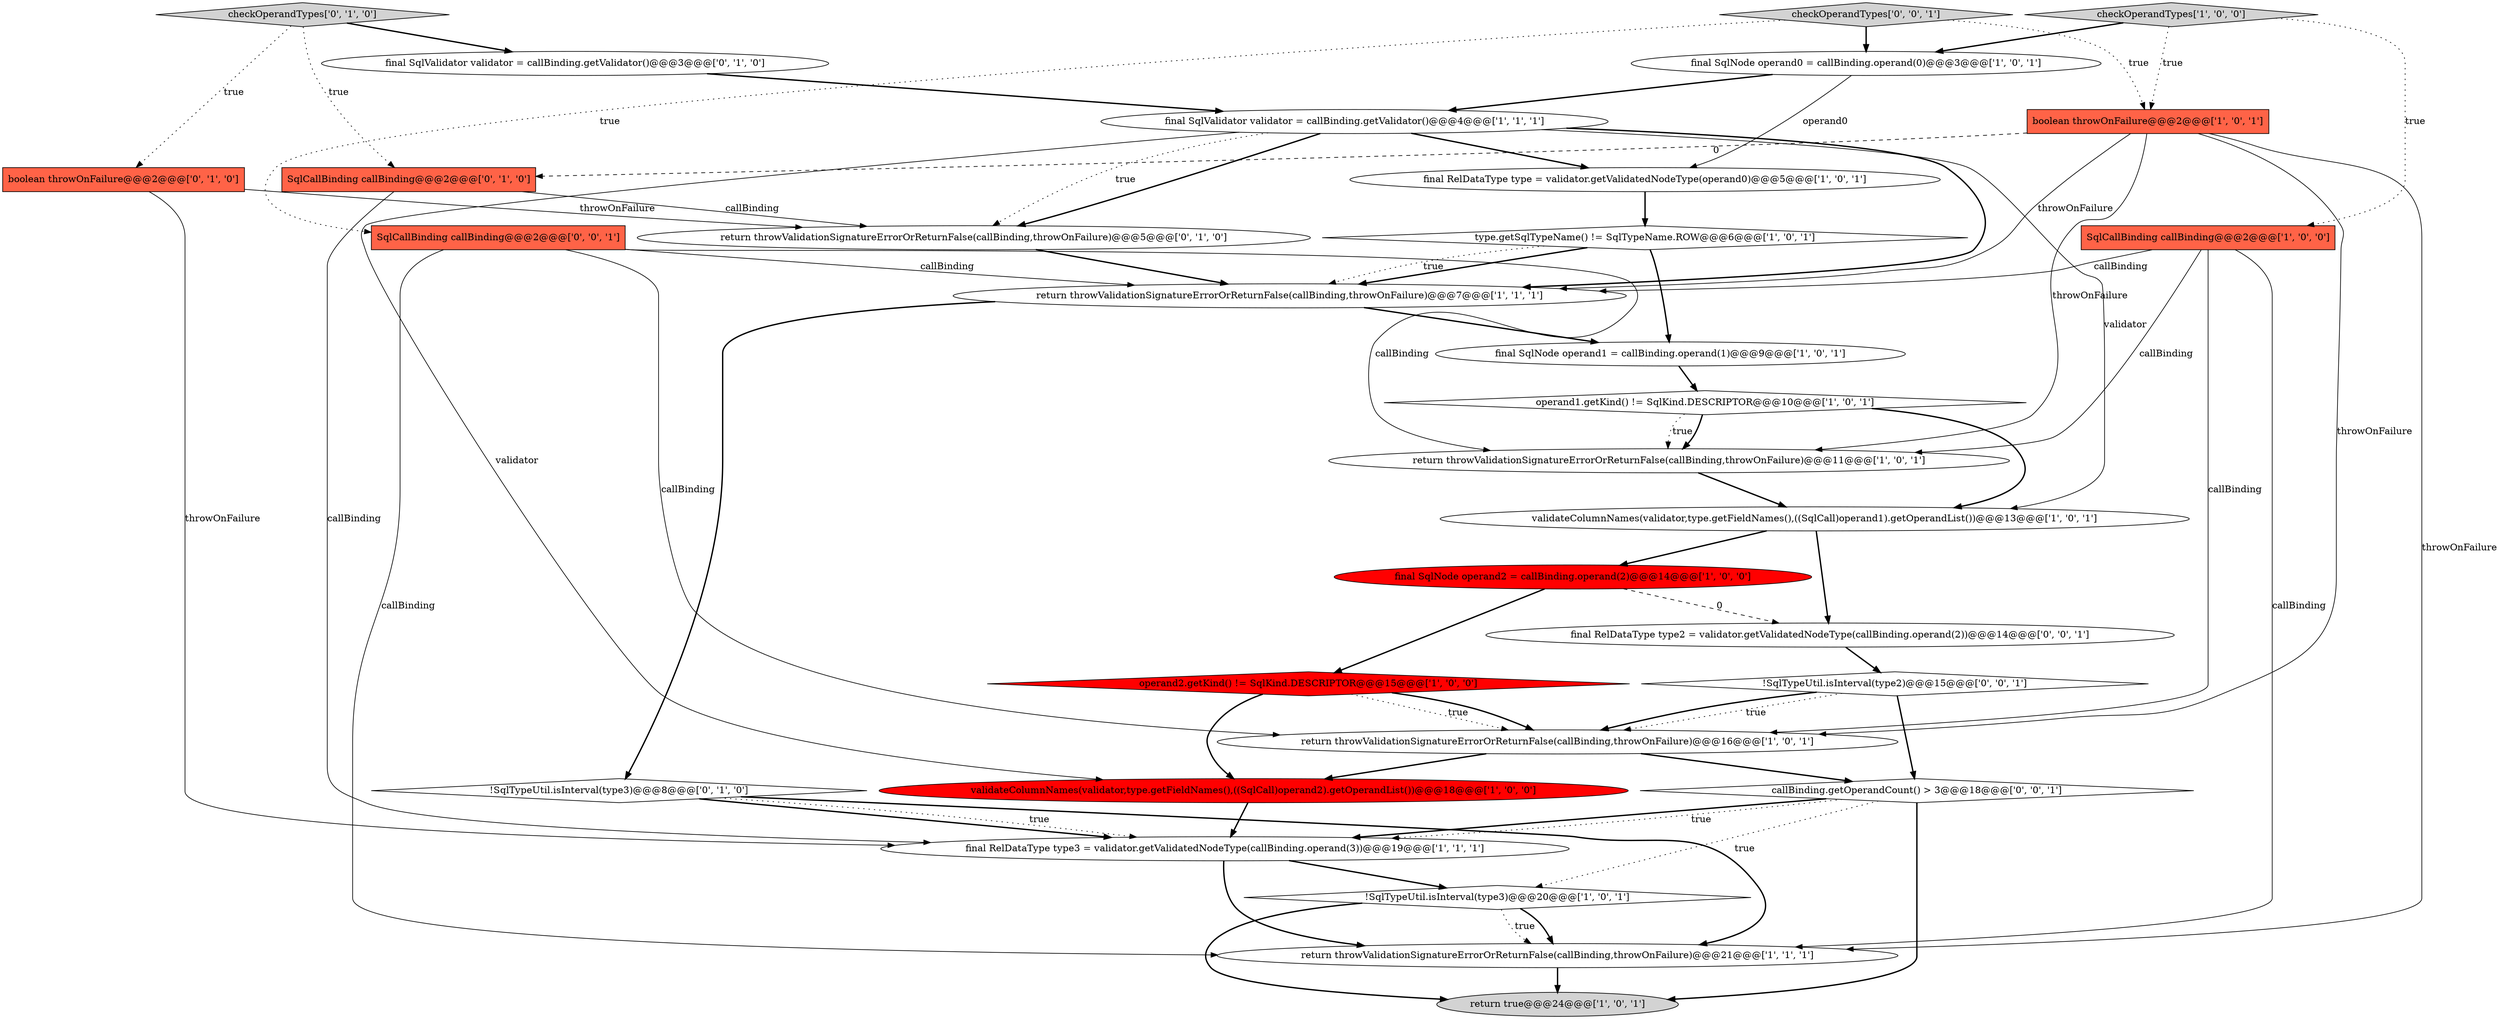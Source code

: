 digraph {
3 [style = filled, label = "type.getSqlTypeName() != SqlTypeName.ROW@@@6@@@['1', '0', '1']", fillcolor = white, shape = diamond image = "AAA0AAABBB1BBB"];
16 [style = filled, label = "final SqlNode operand1 = callBinding.operand(1)@@@9@@@['1', '0', '1']", fillcolor = white, shape = ellipse image = "AAA0AAABBB1BBB"];
27 [style = filled, label = "final RelDataType type2 = validator.getValidatedNodeType(callBinding.operand(2))@@@14@@@['0', '0', '1']", fillcolor = white, shape = ellipse image = "AAA0AAABBB3BBB"];
9 [style = filled, label = "operand2.getKind() != SqlKind.DESCRIPTOR@@@15@@@['1', '0', '0']", fillcolor = red, shape = diamond image = "AAA1AAABBB1BBB"];
28 [style = filled, label = "checkOperandTypes['0', '0', '1']", fillcolor = lightgray, shape = diamond image = "AAA0AAABBB3BBB"];
23 [style = filled, label = "final SqlValidator validator = callBinding.getValidator()@@@3@@@['0', '1', '0']", fillcolor = white, shape = ellipse image = "AAA0AAABBB2BBB"];
30 [style = filled, label = "!SqlTypeUtil.isInterval(type2)@@@15@@@['0', '0', '1']", fillcolor = white, shape = diamond image = "AAA0AAABBB3BBB"];
26 [style = filled, label = "callBinding.getOperandCount() > 3@@@18@@@['0', '0', '1']", fillcolor = white, shape = diamond image = "AAA0AAABBB3BBB"];
18 [style = filled, label = "!SqlTypeUtil.isInterval(type3)@@@20@@@['1', '0', '1']", fillcolor = white, shape = diamond image = "AAA0AAABBB1BBB"];
6 [style = filled, label = "SqlCallBinding callBinding@@@2@@@['1', '0', '0']", fillcolor = tomato, shape = box image = "AAA0AAABBB1BBB"];
13 [style = filled, label = "return throwValidationSignatureErrorOrReturnFalse(callBinding,throwOnFailure)@@@7@@@['1', '1', '1']", fillcolor = white, shape = ellipse image = "AAA0AAABBB1BBB"];
4 [style = filled, label = "final SqlNode operand2 = callBinding.operand(2)@@@14@@@['1', '0', '0']", fillcolor = red, shape = ellipse image = "AAA1AAABBB1BBB"];
24 [style = filled, label = "SqlCallBinding callBinding@@@2@@@['0', '1', '0']", fillcolor = tomato, shape = box image = "AAA1AAABBB2BBB"];
14 [style = filled, label = "return throwValidationSignatureErrorOrReturnFalse(callBinding,throwOnFailure)@@@16@@@['1', '0', '1']", fillcolor = white, shape = ellipse image = "AAA0AAABBB1BBB"];
8 [style = filled, label = "boolean throwOnFailure@@@2@@@['1', '0', '1']", fillcolor = tomato, shape = box image = "AAA0AAABBB1BBB"];
15 [style = filled, label = "validateColumnNames(validator,type.getFieldNames(),((SqlCall)operand2).getOperandList())@@@18@@@['1', '0', '0']", fillcolor = red, shape = ellipse image = "AAA1AAABBB1BBB"];
17 [style = filled, label = "return throwValidationSignatureErrorOrReturnFalse(callBinding,throwOnFailure)@@@21@@@['1', '1', '1']", fillcolor = white, shape = ellipse image = "AAA0AAABBB1BBB"];
22 [style = filled, label = "checkOperandTypes['0', '1', '0']", fillcolor = lightgray, shape = diamond image = "AAA0AAABBB2BBB"];
10 [style = filled, label = "return throwValidationSignatureErrorOrReturnFalse(callBinding,throwOnFailure)@@@11@@@['1', '0', '1']", fillcolor = white, shape = ellipse image = "AAA0AAABBB1BBB"];
12 [style = filled, label = "final RelDataType type = validator.getValidatedNodeType(operand0)@@@5@@@['1', '0', '1']", fillcolor = white, shape = ellipse image = "AAA0AAABBB1BBB"];
0 [style = filled, label = "operand1.getKind() != SqlKind.DESCRIPTOR@@@10@@@['1', '0', '1']", fillcolor = white, shape = diamond image = "AAA0AAABBB1BBB"];
2 [style = filled, label = "checkOperandTypes['1', '0', '0']", fillcolor = lightgray, shape = diamond image = "AAA0AAABBB1BBB"];
1 [style = filled, label = "return true@@@24@@@['1', '0', '1']", fillcolor = lightgray, shape = ellipse image = "AAA0AAABBB1BBB"];
25 [style = filled, label = "!SqlTypeUtil.isInterval(type3)@@@8@@@['0', '1', '0']", fillcolor = white, shape = diamond image = "AAA0AAABBB2BBB"];
5 [style = filled, label = "validateColumnNames(validator,type.getFieldNames(),((SqlCall)operand1).getOperandList())@@@13@@@['1', '0', '1']", fillcolor = white, shape = ellipse image = "AAA0AAABBB1BBB"];
19 [style = filled, label = "final SqlNode operand0 = callBinding.operand(0)@@@3@@@['1', '0', '1']", fillcolor = white, shape = ellipse image = "AAA0AAABBB1BBB"];
20 [style = filled, label = "return throwValidationSignatureErrorOrReturnFalse(callBinding,throwOnFailure)@@@5@@@['0', '1', '0']", fillcolor = white, shape = ellipse image = "AAA0AAABBB2BBB"];
11 [style = filled, label = "final SqlValidator validator = callBinding.getValidator()@@@4@@@['1', '1', '1']", fillcolor = white, shape = ellipse image = "AAA0AAABBB1BBB"];
29 [style = filled, label = "SqlCallBinding callBinding@@@2@@@['0', '0', '1']", fillcolor = tomato, shape = box image = "AAA0AAABBB3BBB"];
21 [style = filled, label = "boolean throwOnFailure@@@2@@@['0', '1', '0']", fillcolor = tomato, shape = box image = "AAA0AAABBB2BBB"];
7 [style = filled, label = "final RelDataType type3 = validator.getValidatedNodeType(callBinding.operand(3))@@@19@@@['1', '1', '1']", fillcolor = white, shape = ellipse image = "AAA0AAABBB1BBB"];
22->21 [style = dotted, label="true"];
4->9 [style = bold, label=""];
11->20 [style = bold, label=""];
6->14 [style = solid, label="callBinding"];
24->7 [style = solid, label="callBinding"];
13->25 [style = bold, label=""];
16->0 [style = bold, label=""];
2->19 [style = bold, label=""];
20->13 [style = bold, label=""];
29->13 [style = solid, label="callBinding"];
29->10 [style = solid, label="callBinding"];
7->17 [style = bold, label=""];
15->7 [style = bold, label=""];
17->1 [style = bold, label=""];
26->7 [style = bold, label=""];
28->8 [style = dotted, label="true"];
0->10 [style = dotted, label="true"];
27->30 [style = bold, label=""];
26->1 [style = bold, label=""];
30->26 [style = bold, label=""];
8->10 [style = solid, label="throwOnFailure"];
18->17 [style = bold, label=""];
4->27 [style = dashed, label="0"];
19->11 [style = bold, label=""];
11->12 [style = bold, label=""];
22->24 [style = dotted, label="true"];
3->16 [style = bold, label=""];
8->24 [style = dashed, label="0"];
25->7 [style = bold, label=""];
25->17 [style = bold, label=""];
22->23 [style = bold, label=""];
13->16 [style = bold, label=""];
11->5 [style = solid, label="validator"];
9->14 [style = dotted, label="true"];
25->7 [style = dotted, label="true"];
29->14 [style = solid, label="callBinding"];
21->7 [style = solid, label="throwOnFailure"];
30->14 [style = dotted, label="true"];
14->26 [style = bold, label=""];
28->29 [style = dotted, label="true"];
11->20 [style = dotted, label="true"];
0->10 [style = bold, label=""];
10->5 [style = bold, label=""];
18->1 [style = bold, label=""];
6->13 [style = solid, label="callBinding"];
2->6 [style = dotted, label="true"];
9->15 [style = bold, label=""];
8->14 [style = solid, label="throwOnFailure"];
6->10 [style = solid, label="callBinding"];
5->4 [style = bold, label=""];
11->13 [style = bold, label=""];
28->19 [style = bold, label=""];
9->14 [style = bold, label=""];
11->15 [style = solid, label="validator"];
3->13 [style = bold, label=""];
7->18 [style = bold, label=""];
30->14 [style = bold, label=""];
26->18 [style = dotted, label="true"];
29->17 [style = solid, label="callBinding"];
14->15 [style = bold, label=""];
12->3 [style = bold, label=""];
18->17 [style = dotted, label="true"];
5->27 [style = bold, label=""];
6->17 [style = solid, label="callBinding"];
23->11 [style = bold, label=""];
19->12 [style = solid, label="operand0"];
21->20 [style = solid, label="throwOnFailure"];
0->5 [style = bold, label=""];
2->8 [style = dotted, label="true"];
3->13 [style = dotted, label="true"];
8->17 [style = solid, label="throwOnFailure"];
26->7 [style = dotted, label="true"];
8->13 [style = solid, label="throwOnFailure"];
24->20 [style = solid, label="callBinding"];
}
